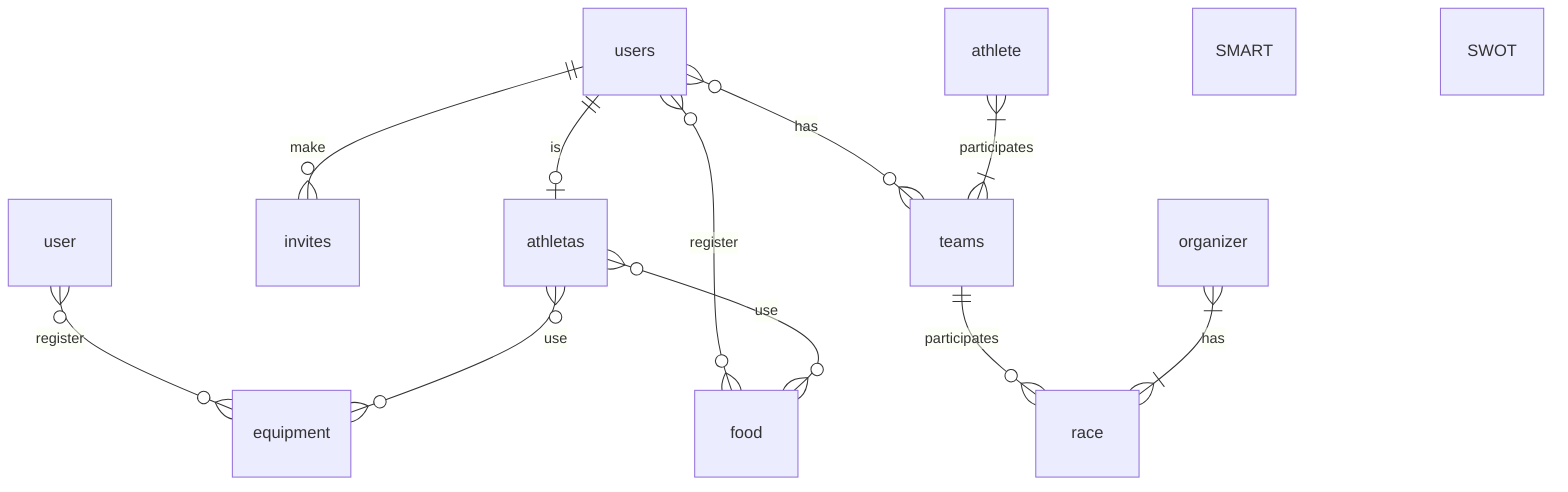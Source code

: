 erDiagram
    users ||--o| athletas : is
    users ||--o{ invites: make
    users }o--o{ teams: has
    user }o--o{ equipment: register
    users }o--o{ food: register
    athlete }|--|{ teams: participates
    athletas }o--o{ equipment: use
    athletas }o--o{ food: use

    teams ||--o{ race: participates
    organizer }|--|{ race: has
    race
    equipment
    food
    SMART
    SWOT
